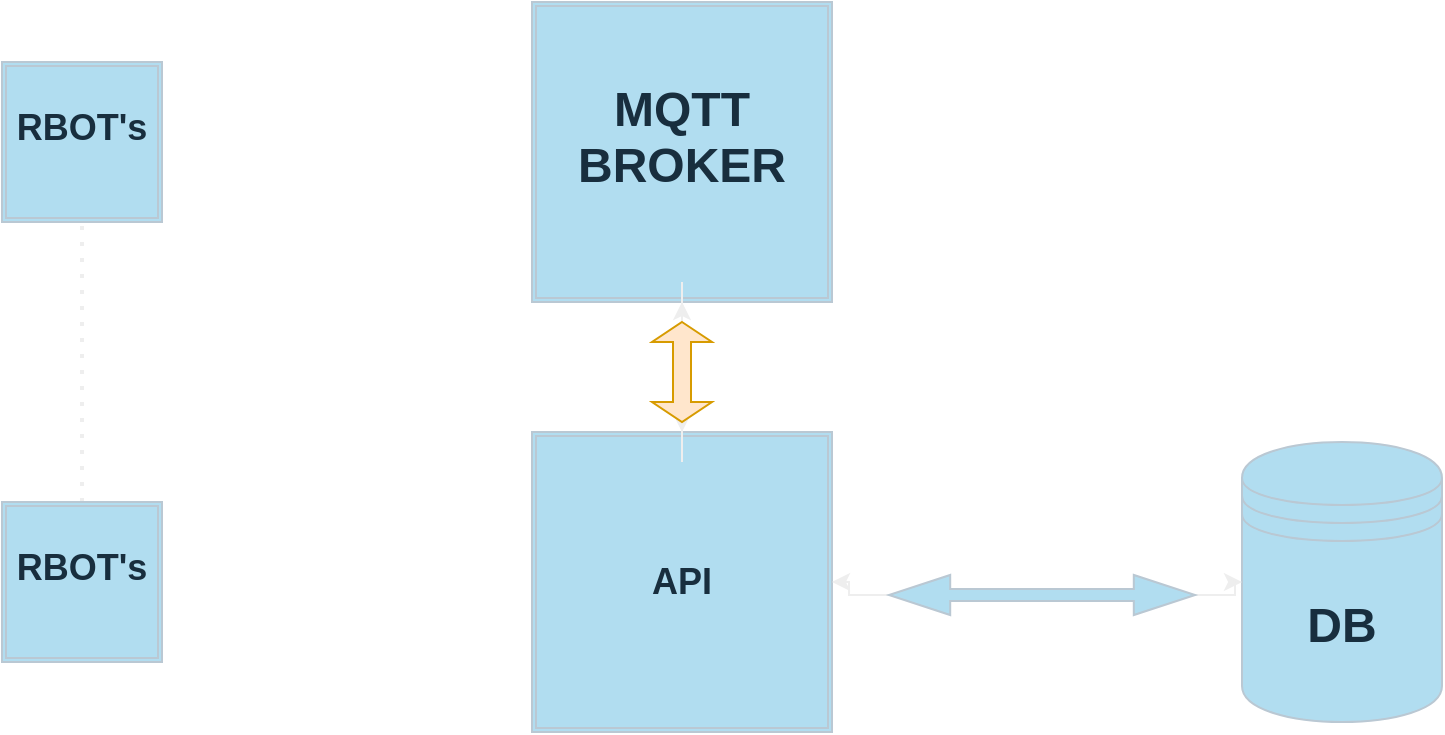 <mxfile version="24.2.1" type="github">
  <diagram name="Page-1" id="5f0bae14-7c28-e335-631c-24af17079c00">
    <mxGraphModel dx="1380" dy="741" grid="1" gridSize="10" guides="1" tooltips="1" connect="1" arrows="1" fold="1" page="1" pageScale="1" pageWidth="1100" pageHeight="850" background="none" math="0" shadow="0">
      <root>
        <mxCell id="0" />
        <mxCell id="1" parent="0" />
        <mxCell id="vdj9q_atu6wUsFnDW9EK-2" value="&lt;h2&gt;RBOT&#39;s&lt;/h2&gt;&lt;div&gt;&lt;br&gt;&lt;/div&gt;" style="shape=ext;double=1;whiteSpace=wrap;html=1;aspect=fixed;labelBackgroundColor=none;fillColor=#B1DDF0;strokeColor=#BAC8D3;fontColor=#182E3E;" vertex="1" parent="1">
          <mxGeometry x="210" y="150" width="80" height="80" as="geometry" />
        </mxCell>
        <mxCell id="vdj9q_atu6wUsFnDW9EK-3" value="&lt;h1&gt;MQTT BROKER&lt;/h1&gt;&lt;div&gt;&lt;br&gt;&lt;/div&gt;" style="shape=ext;double=1;whiteSpace=wrap;html=1;aspect=fixed;labelBackgroundColor=none;fillColor=#B1DDF0;strokeColor=#BAC8D3;fontColor=#182E3E;" vertex="1" parent="1">
          <mxGeometry x="475" y="120" width="150" height="150" as="geometry" />
        </mxCell>
        <mxCell id="vdj9q_atu6wUsFnDW9EK-4" value="&lt;h2&gt;API&lt;/h2&gt;" style="shape=ext;double=1;whiteSpace=wrap;html=1;aspect=fixed;strokeColor=#BAC8D3;fontColor=#182E3E;fillColor=#B1DDF0;labelBackgroundColor=none;" vertex="1" parent="1">
          <mxGeometry x="475" y="335" width="150" height="150" as="geometry" />
        </mxCell>
        <mxCell id="vdj9q_atu6wUsFnDW9EK-6" value="" style="endArrow=none;dashed=1;html=1;dashPattern=1 3;strokeWidth=2;rounded=0;strokeColor=#EEEEEE;fontColor=default;entryX=0.5;entryY=1;entryDx=0;entryDy=0;exitX=0.5;exitY=0;exitDx=0;exitDy=0;labelBackgroundColor=none;" edge="1" parent="1" source="vdj9q_atu6wUsFnDW9EK-7" target="vdj9q_atu6wUsFnDW9EK-2">
          <mxGeometry width="50" height="50" relative="1" as="geometry">
            <mxPoint x="250" y="320" as="sourcePoint" />
            <mxPoint x="270" y="260" as="targetPoint" />
          </mxGeometry>
        </mxCell>
        <mxCell id="vdj9q_atu6wUsFnDW9EK-7" value="&lt;h2&gt;RBOT&#39;s&lt;/h2&gt;&lt;div&gt;&lt;br&gt;&lt;/div&gt;" style="shape=ext;double=1;whiteSpace=wrap;html=1;aspect=fixed;labelBackgroundColor=none;fillColor=#B1DDF0;strokeColor=#BAC8D3;fontColor=#182E3E;" vertex="1" parent="1">
          <mxGeometry x="210" y="370" width="80" height="80" as="geometry" />
        </mxCell>
        <mxCell id="vdj9q_atu6wUsFnDW9EK-10" value="&lt;h1&gt;DB&lt;/h1&gt;" style="shape=datastore;whiteSpace=wrap;html=1;strokeColor=#BAC8D3;fontColor=#182E3E;fillColor=#B1DDF0;labelBackgroundColor=none;" vertex="1" parent="1">
          <mxGeometry x="830" y="340" width="100" height="140" as="geometry" />
        </mxCell>
        <mxCell id="vdj9q_atu6wUsFnDW9EK-33" style="edgeStyle=orthogonalEdgeStyle;rounded=0;orthogonalLoop=1;jettySize=auto;html=1;strokeColor=#EEEEEE;fontColor=#FFFFFF;" edge="1" parent="1" source="vdj9q_atu6wUsFnDW9EK-29" target="vdj9q_atu6wUsFnDW9EK-3">
          <mxGeometry relative="1" as="geometry" />
        </mxCell>
        <mxCell id="vdj9q_atu6wUsFnDW9EK-34" style="edgeStyle=orthogonalEdgeStyle;rounded=0;orthogonalLoop=1;jettySize=auto;html=1;strokeColor=#EEEEEE;fontColor=#FFFFFF;" edge="1" parent="1" source="vdj9q_atu6wUsFnDW9EK-29" target="vdj9q_atu6wUsFnDW9EK-4">
          <mxGeometry relative="1" as="geometry" />
        </mxCell>
        <mxCell id="vdj9q_atu6wUsFnDW9EK-29" value="" style="shape=doubleArrow;direction=south;whiteSpace=wrap;html=1;strokeColor=#d79b00;fillColor=#ffe6cc;" vertex="1" parent="1">
          <mxGeometry x="535" y="280" width="30" height="50" as="geometry" />
        </mxCell>
        <mxCell id="vdj9q_atu6wUsFnDW9EK-31" style="edgeStyle=orthogonalEdgeStyle;rounded=0;orthogonalLoop=1;jettySize=auto;html=1;strokeColor=#EEEEEE;fontColor=#FFFFFF;" edge="1" parent="1" source="vdj9q_atu6wUsFnDW9EK-30" target="vdj9q_atu6wUsFnDW9EK-10">
          <mxGeometry relative="1" as="geometry" />
        </mxCell>
        <mxCell id="vdj9q_atu6wUsFnDW9EK-32" style="edgeStyle=orthogonalEdgeStyle;rounded=0;orthogonalLoop=1;jettySize=auto;html=1;strokeColor=#EEEEEE;fontColor=#FFFFFF;" edge="1" parent="1" source="vdj9q_atu6wUsFnDW9EK-30" target="vdj9q_atu6wUsFnDW9EK-4">
          <mxGeometry relative="1" as="geometry" />
        </mxCell>
        <mxCell id="vdj9q_atu6wUsFnDW9EK-30" value="" style="shape=doubleArrow;direction=south;whiteSpace=wrap;html=1;strokeColor=#BAC8D3;fontColor=#182E3E;fillColor=#B1DDF0;rotation=90;" vertex="1" parent="1">
          <mxGeometry x="720" y="340" width="20" height="153" as="geometry" />
        </mxCell>
      </root>
    </mxGraphModel>
  </diagram>
</mxfile>
